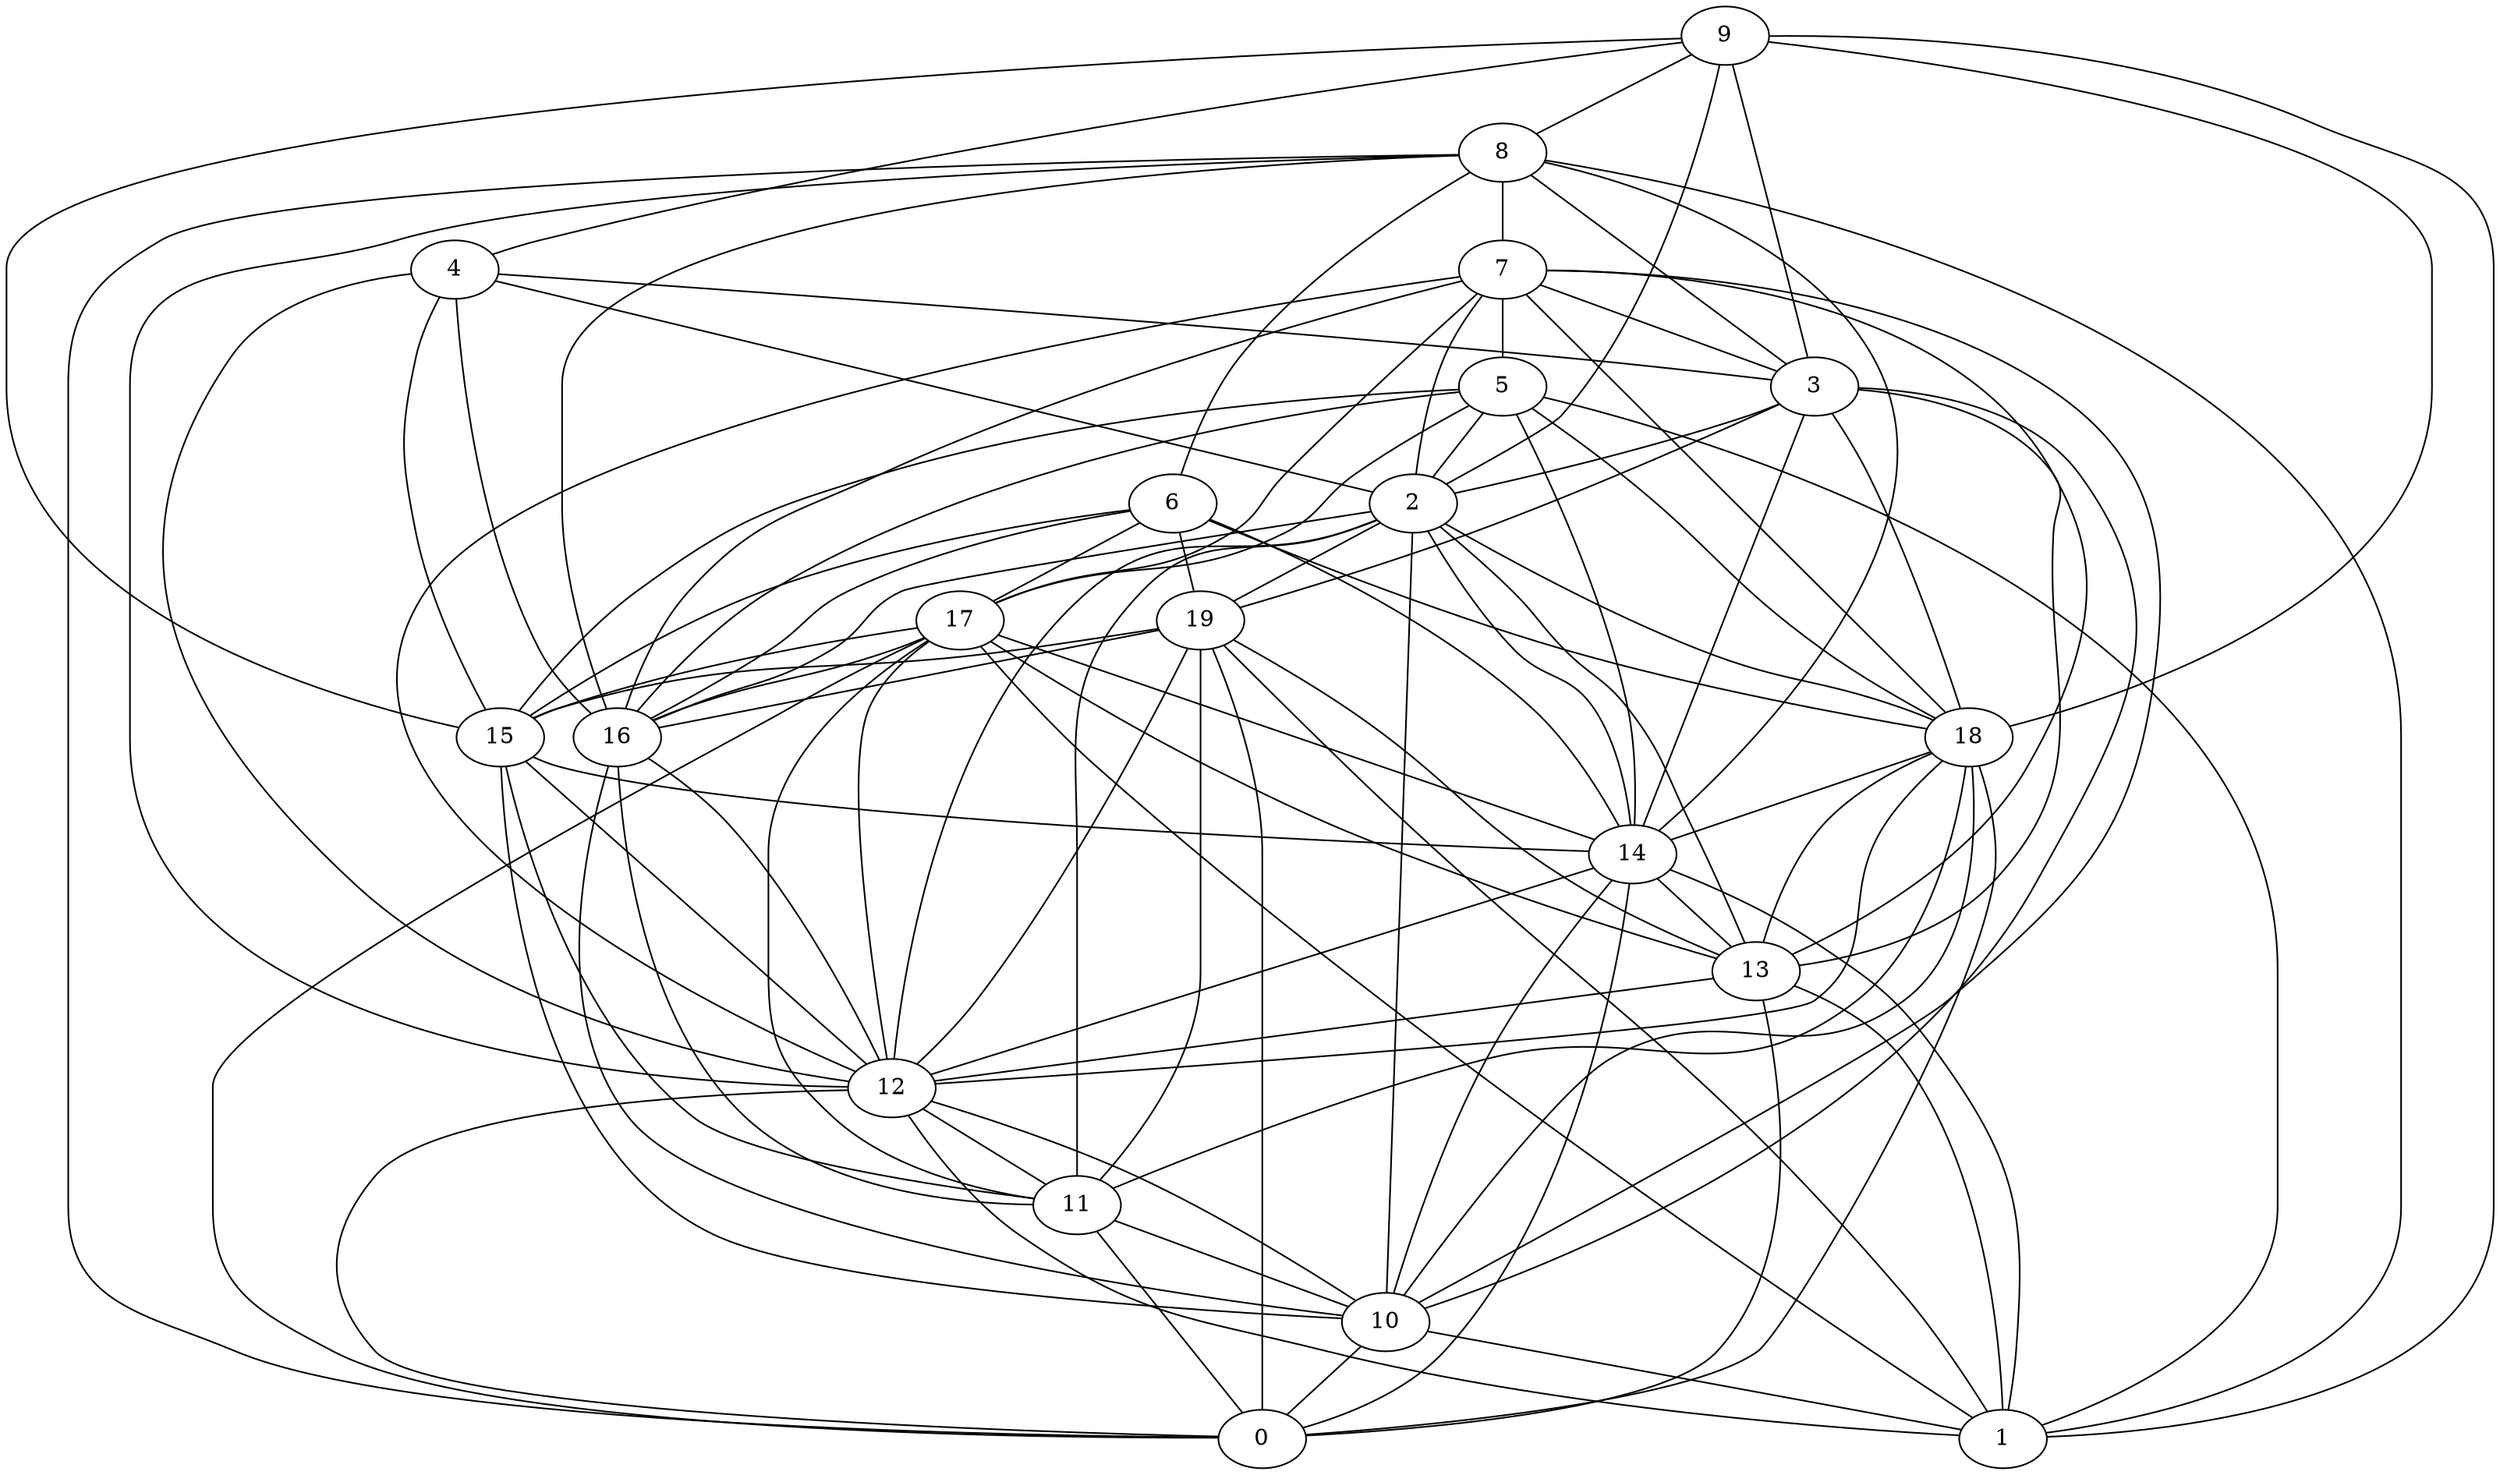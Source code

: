 digraph GG_graph {

subgraph G_graph {
edge [color = black]
"10" -> "0" [dir = none]
"2" -> "10" [dir = none]
"2" -> "12" [dir = none]
"2" -> "13" [dir = none]
"2" -> "18" [dir = none]
"2" -> "19" [dir = none]
"6" -> "17" [dir = none]
"6" -> "18" [dir = none]
"6" -> "14" [dir = none]
"19" -> "11" [dir = none]
"19" -> "12" [dir = none]
"19" -> "1" [dir = none]
"19" -> "13" [dir = none]
"4" -> "3" [dir = none]
"4" -> "12" [dir = none]
"4" -> "2" [dir = none]
"16" -> "10" [dir = none]
"16" -> "11" [dir = none]
"3" -> "19" [dir = none]
"3" -> "2" [dir = none]
"3" -> "18" [dir = none]
"3" -> "10" [dir = none]
"5" -> "14" [dir = none]
"5" -> "16" [dir = none]
"5" -> "1" [dir = none]
"5" -> "2" [dir = none]
"11" -> "0" [dir = none]
"18" -> "14" [dir = none]
"18" -> "11" [dir = none]
"18" -> "12" [dir = none]
"17" -> "15" [dir = none]
"17" -> "12" [dir = none]
"17" -> "14" [dir = none]
"17" -> "11" [dir = none]
"17" -> "1" [dir = none]
"7" -> "12" [dir = none]
"7" -> "16" [dir = none]
"7" -> "2" [dir = none]
"7" -> "13" [dir = none]
"14" -> "0" [dir = none]
"14" -> "13" [dir = none]
"14" -> "1" [dir = none]
"13" -> "0" [dir = none]
"15" -> "12" [dir = none]
"15" -> "14" [dir = none]
"9" -> "8" [dir = none]
"9" -> "18" [dir = none]
"9" -> "3" [dir = none]
"9" -> "4" [dir = none]
"9" -> "15" [dir = none]
"12" -> "11" [dir = none]
"12" -> "0" [dir = none]
"12" -> "10" [dir = none]
"12" -> "1" [dir = none]
"8" -> "7" [dir = none]
"8" -> "12" [dir = none]
"8" -> "0" [dir = none]
"13" -> "1" [dir = none]
"7" -> "3" [dir = none]
"8" -> "14" [dir = none]
"6" -> "19" [dir = none]
"16" -> "12" [dir = none]
"2" -> "11" [dir = none]
"8" -> "3" [dir = none]
"11" -> "10" [dir = none]
"2" -> "16" [dir = none]
"15" -> "10" [dir = none]
"5" -> "17" [dir = none]
"8" -> "1" [dir = none]
"14" -> "12" [dir = none]
"4" -> "16" [dir = none]
"2" -> "14" [dir = none]
"19" -> "16" [dir = none]
"7" -> "5" [dir = none]
"7" -> "18" [dir = none]
"5" -> "18" [dir = none]
"18" -> "10" [dir = none]
"3" -> "14" [dir = none]
"15" -> "11" [dir = none]
"7" -> "10" [dir = none]
"3" -> "13" [dir = none]
"6" -> "15" [dir = none]
"9" -> "2" [dir = none]
"19" -> "15" [dir = none]
"8" -> "6" [dir = none]
"9" -> "1" [dir = none]
"7" -> "17" [dir = none]
"13" -> "12" [dir = none]
"14" -> "10" [dir = none]
"17" -> "13" [dir = none]
"10" -> "1" [dir = none]
"4" -> "15" [dir = none]
"18" -> "0" [dir = none]
"6" -> "16" [dir = none]
"17" -> "0" [dir = none]
"19" -> "0" [dir = none]
"18" -> "13" [dir = none]
"5" -> "15" [dir = none]
"8" -> "16" [dir = none]
"17" -> "16" [dir = none]
}

}
